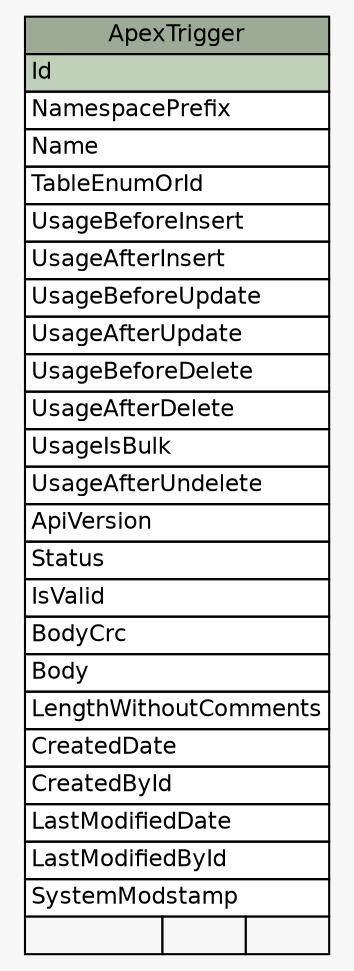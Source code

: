 // dot 2.36.0 on Mac OS X 10.11.6
// SchemaSpy rev 590
digraph "ApexTrigger" {
  graph [
    rankdir="RL"
    bgcolor="#f7f7f7"
    nodesep="0.18"
    ranksep="0.46"
    fontname="Helvetica"
    fontsize="11"
  ];
  node [
    fontname="Helvetica"
    fontsize="11"
    shape="plaintext"
  ];
  edge [
    arrowsize="0.8"
  ];
  "ApexTrigger" [
    label=<
    <TABLE BORDER="0" CELLBORDER="1" CELLSPACING="0" BGCOLOR="#ffffff">
      <TR><TD COLSPAN="3" BGCOLOR="#9bab96" ALIGN="CENTER">ApexTrigger</TD></TR>
      <TR><TD PORT="Id" COLSPAN="3" BGCOLOR="#bed1b8" ALIGN="LEFT">Id</TD></TR>
      <TR><TD PORT="NamespacePrefix" COLSPAN="3" ALIGN="LEFT">NamespacePrefix</TD></TR>
      <TR><TD PORT="Name" COLSPAN="3" ALIGN="LEFT">Name</TD></TR>
      <TR><TD PORT="TableEnumOrId" COLSPAN="3" ALIGN="LEFT">TableEnumOrId</TD></TR>
      <TR><TD PORT="UsageBeforeInsert" COLSPAN="3" ALIGN="LEFT">UsageBeforeInsert</TD></TR>
      <TR><TD PORT="UsageAfterInsert" COLSPAN="3" ALIGN="LEFT">UsageAfterInsert</TD></TR>
      <TR><TD PORT="UsageBeforeUpdate" COLSPAN="3" ALIGN="LEFT">UsageBeforeUpdate</TD></TR>
      <TR><TD PORT="UsageAfterUpdate" COLSPAN="3" ALIGN="LEFT">UsageAfterUpdate</TD></TR>
      <TR><TD PORT="UsageBeforeDelete" COLSPAN="3" ALIGN="LEFT">UsageBeforeDelete</TD></TR>
      <TR><TD PORT="UsageAfterDelete" COLSPAN="3" ALIGN="LEFT">UsageAfterDelete</TD></TR>
      <TR><TD PORT="UsageIsBulk" COLSPAN="3" ALIGN="LEFT">UsageIsBulk</TD></TR>
      <TR><TD PORT="UsageAfterUndelete" COLSPAN="3" ALIGN="LEFT">UsageAfterUndelete</TD></TR>
      <TR><TD PORT="ApiVersion" COLSPAN="3" ALIGN="LEFT">ApiVersion</TD></TR>
      <TR><TD PORT="Status" COLSPAN="3" ALIGN="LEFT">Status</TD></TR>
      <TR><TD PORT="IsValid" COLSPAN="3" ALIGN="LEFT">IsValid</TD></TR>
      <TR><TD PORT="BodyCrc" COLSPAN="3" ALIGN="LEFT">BodyCrc</TD></TR>
      <TR><TD PORT="Body" COLSPAN="3" ALIGN="LEFT">Body</TD></TR>
      <TR><TD PORT="LengthWithoutComments" COLSPAN="3" ALIGN="LEFT">LengthWithoutComments</TD></TR>
      <TR><TD PORT="CreatedDate" COLSPAN="3" ALIGN="LEFT">CreatedDate</TD></TR>
      <TR><TD PORT="CreatedById" COLSPAN="3" ALIGN="LEFT">CreatedById</TD></TR>
      <TR><TD PORT="LastModifiedDate" COLSPAN="3" ALIGN="LEFT">LastModifiedDate</TD></TR>
      <TR><TD PORT="LastModifiedById" COLSPAN="3" ALIGN="LEFT">LastModifiedById</TD></TR>
      <TR><TD PORT="SystemModstamp" COLSPAN="3" ALIGN="LEFT">SystemModstamp</TD></TR>
      <TR><TD ALIGN="LEFT" BGCOLOR="#f7f7f7">  </TD><TD ALIGN="RIGHT" BGCOLOR="#f7f7f7">  </TD><TD ALIGN="RIGHT" BGCOLOR="#f7f7f7">  </TD></TR>
    </TABLE>>
    URL="tables/ApexTrigger.html"
    tooltip="ApexTrigger"
  ];
}
